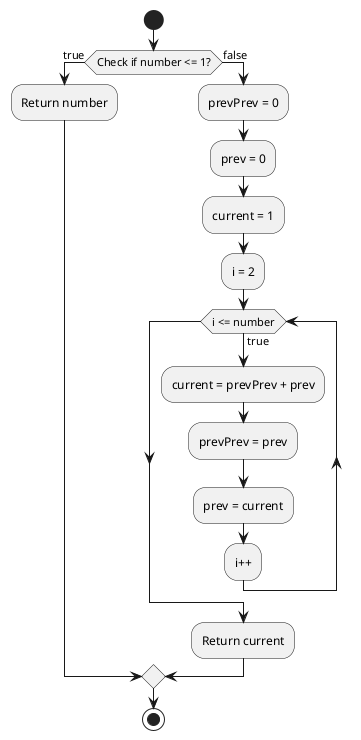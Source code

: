 @startuml
'https://plantuml.com/activity-diagram-beta

start

if (Check if number <= 1?) then (true)
  :Return number;
else (false)
:prevPrev = 0;
:prev = 0;
:current = 1;
:i = 2;
    while (i <= number) is (true)
    :current = prevPrev + prev;
    :prevPrev = prev;
    :prev = current;
    :i++;
    endwhile
    :Return current;
  endif

stop

@enduml
